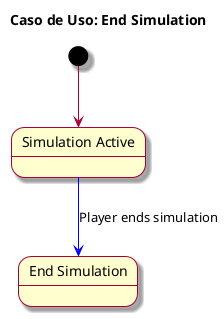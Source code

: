 @startuml
skin rose
title Caso de Uso: End Simulation

state SIMULATION_ACTIVE as "Simulation Active"
state EndSimulation as "End Simulation"

[*] --> SIMULATION_ACTIVE
SIMULATION_ACTIVE -[#blue]-> EndSimulation : Player ends simulation

@enduml
